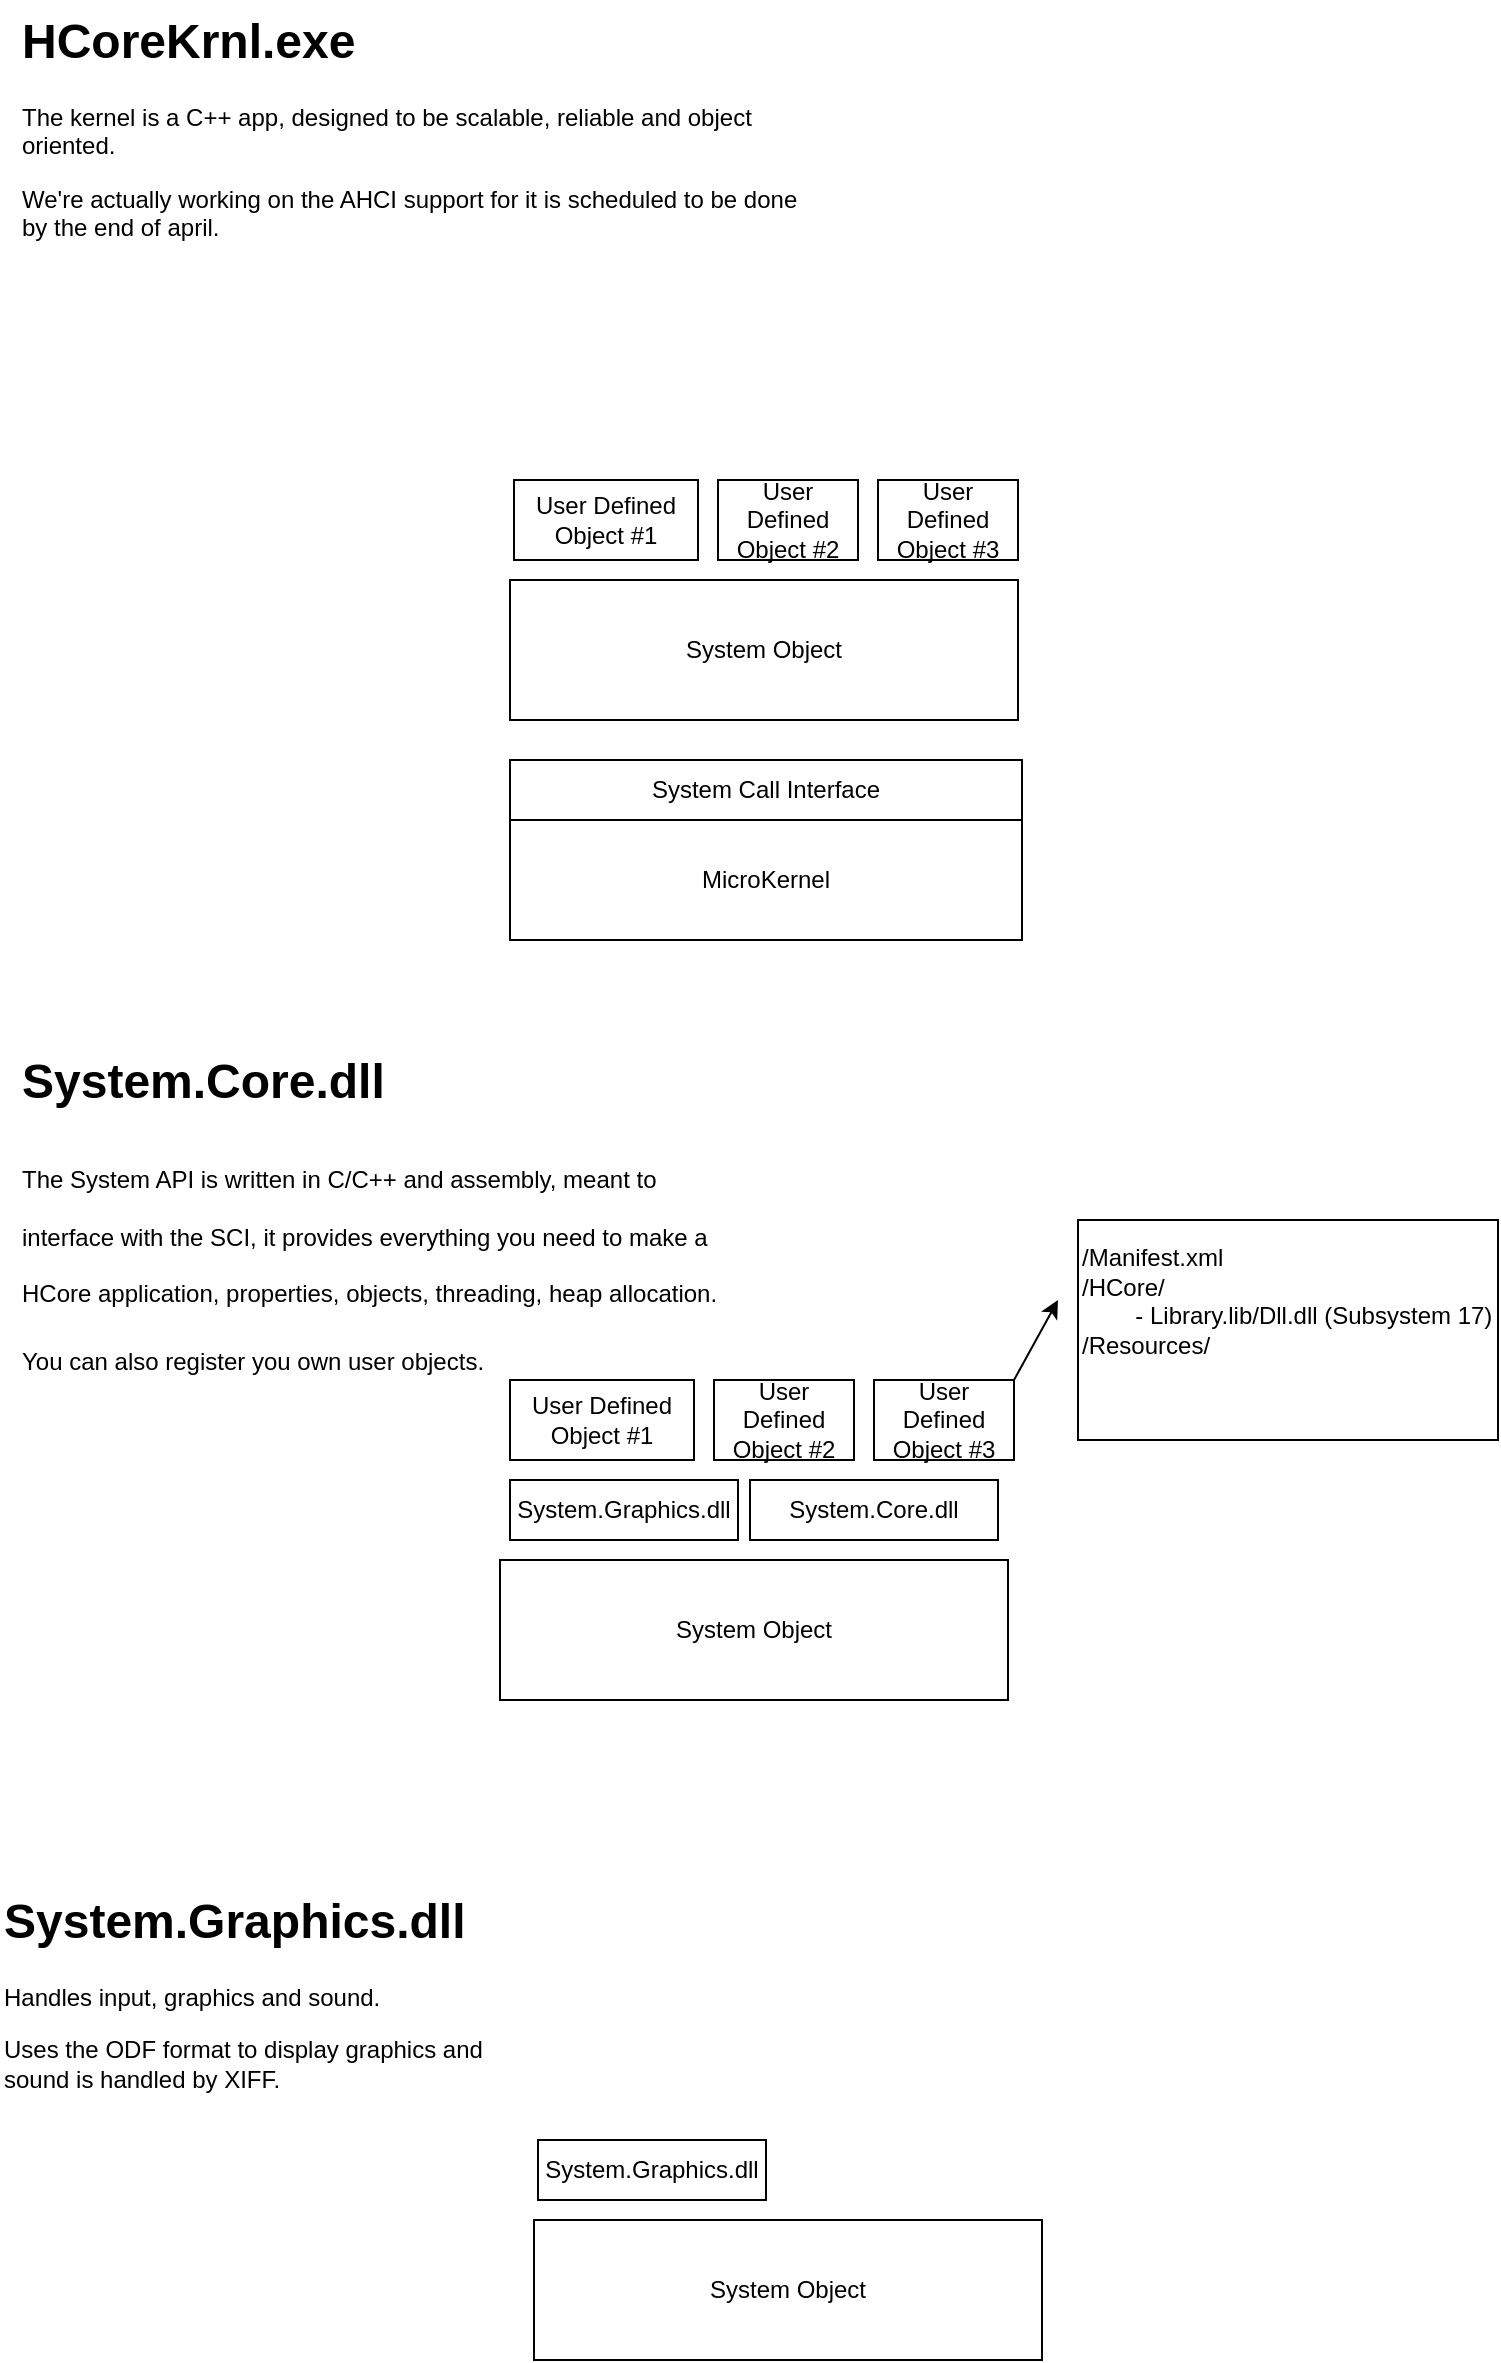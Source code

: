 <mxfile version="24.0.7" type="gitlab">
  <diagram name="Page-1" id="mxOE_IV8GVOi3fDmlM2_">
    <mxGraphModel dx="1002" dy="569" grid="1" gridSize="10" guides="1" tooltips="1" connect="1" arrows="1" fold="1" page="1" pageScale="1" pageWidth="827" pageHeight="1169" math="0" shadow="0">
      <root>
        <mxCell id="0" />
        <mxCell id="1" parent="0" />
        <mxCell id="dpAw-ApGermXuwIBdtFA-1" value="&lt;h1 style=&quot;margin-top: 0px;&quot;&gt;HCoreKrnl.exe&lt;/h1&gt;&lt;p&gt;The kernel is a C++ app, designed to be scalable, reliable and object oriented.&lt;/p&gt;&lt;p&gt;We&#39;re actually working on the AHCI support for it is scheduled to be done by the end of april.&lt;/p&gt;" style="text;html=1;whiteSpace=wrap;overflow=hidden;rounded=0;" parent="1" vertex="1">
          <mxGeometry x="40" y="40" width="400" height="120" as="geometry" />
        </mxCell>
        <mxCell id="dpAw-ApGermXuwIBdtFA-2" value="MicroKernel" style="rounded=0;whiteSpace=wrap;html=1;" parent="1" vertex="1">
          <mxGeometry x="286" y="450" width="256" height="60" as="geometry" />
        </mxCell>
        <mxCell id="dpAw-ApGermXuwIBdtFA-3" value="System Call Interface" style="rounded=0;whiteSpace=wrap;html=1;" parent="1" vertex="1">
          <mxGeometry x="286" y="420" width="256" height="30" as="geometry" />
        </mxCell>
        <mxCell id="dpAw-ApGermXuwIBdtFA-4" value="System Object" style="rounded=0;whiteSpace=wrap;html=1;" parent="1" vertex="1">
          <mxGeometry x="286" y="330" width="254" height="70" as="geometry" />
        </mxCell>
        <mxCell id="dpAw-ApGermXuwIBdtFA-5" value="User Defined Object #1" style="rounded=0;whiteSpace=wrap;html=1;" parent="1" vertex="1">
          <mxGeometry x="288" y="280" width="92" height="40" as="geometry" />
        </mxCell>
        <mxCell id="dpAw-ApGermXuwIBdtFA-6" value="User Defined Object #2" style="rounded=0;whiteSpace=wrap;html=1;" parent="1" vertex="1">
          <mxGeometry x="390" y="280" width="70" height="40" as="geometry" />
        </mxCell>
        <mxCell id="dpAw-ApGermXuwIBdtFA-7" value="User Defined Object #3" style="rounded=0;whiteSpace=wrap;html=1;" parent="1" vertex="1">
          <mxGeometry x="470" y="280" width="70" height="40" as="geometry" />
        </mxCell>
        <mxCell id="NTNQYUPq4CuizRvDkpOI-1" value="&lt;h1 style=&quot;margin-top: 0px;&quot;&gt;&lt;span style=&quot;background-color: initial;&quot;&gt;System.Core.dll&lt;/span&gt;&lt;/h1&gt;&lt;h1 style=&quot;margin-top: 0px;&quot;&gt;&lt;span style=&quot;background-color: initial; font-size: 12px; font-weight: normal;&quot;&gt;The System API is written in C/C++ and assembly, meant to interface with the SCI, it provides everything you need to make a HCore application, properties, objects, threading, heap allocation.&lt;/span&gt;&lt;br&gt;&lt;/h1&gt;&lt;div&gt;&lt;span style=&quot;background-color: initial; font-size: 12px; font-weight: normal;&quot;&gt;You can also register you own user objects.&lt;/span&gt;&lt;/div&gt;" style="text;html=1;whiteSpace=wrap;overflow=hidden;rounded=0;" parent="1" vertex="1">
          <mxGeometry x="40" y="560" width="360" height="190" as="geometry" />
        </mxCell>
        <mxCell id="NTNQYUPq4CuizRvDkpOI-2" value="System Object" style="rounded=0;whiteSpace=wrap;html=1;" parent="1" vertex="1">
          <mxGeometry x="281" y="820" width="254" height="70" as="geometry" />
        </mxCell>
        <mxCell id="NTNQYUPq4CuizRvDkpOI-3" value="User Defined Object #1" style="rounded=0;whiteSpace=wrap;html=1;" parent="1" vertex="1">
          <mxGeometry x="286" y="730" width="92" height="40" as="geometry" />
        </mxCell>
        <mxCell id="NTNQYUPq4CuizRvDkpOI-4" value="User Defined Object #2" style="rounded=0;whiteSpace=wrap;html=1;" parent="1" vertex="1">
          <mxGeometry x="388" y="730" width="70" height="40" as="geometry" />
        </mxCell>
        <mxCell id="NTNQYUPq4CuizRvDkpOI-5" value="User Defined Object #3" style="rounded=0;whiteSpace=wrap;html=1;" parent="1" vertex="1">
          <mxGeometry x="468" y="730" width="70" height="40" as="geometry" />
        </mxCell>
        <mxCell id="NTNQYUPq4CuizRvDkpOI-6" value="" style="endArrow=classic;html=1;rounded=0;exitX=1;exitY=0;exitDx=0;exitDy=0;" parent="1" source="NTNQYUPq4CuizRvDkpOI-5" edge="1">
          <mxGeometry width="50" height="50" relative="1" as="geometry">
            <mxPoint x="390" y="770" as="sourcePoint" />
            <mxPoint x="560" y="690" as="targetPoint" />
          </mxGeometry>
        </mxCell>
        <mxCell id="NTNQYUPq4CuizRvDkpOI-7" value="/Manifest.xml&lt;div&gt;/HCore/&lt;/div&gt;&lt;div&gt;&lt;span style=&quot;white-space: pre;&quot;&gt;&#x9;&lt;/span&gt;- Library.lib/Dll.dll (Subsystem 17)&lt;/div&gt;&lt;div&gt;/Resources/&lt;/div&gt;&lt;div&gt;&lt;br&gt;&lt;/div&gt;&lt;div&gt;&lt;br&gt;&lt;/div&gt;" style="rounded=0;whiteSpace=wrap;html=1;align=left;" parent="1" vertex="1">
          <mxGeometry x="570" y="650" width="210" height="110" as="geometry" />
        </mxCell>
        <mxCell id="vm68-OaV5PJmx3jSNiIi-1" value="&lt;h1 style=&quot;margin-top: 0px;&quot;&gt;System.Graphics.dll&lt;/h1&gt;&lt;p&gt;Handles input, graphics and sound.&lt;/p&gt;&lt;p&gt;Uses the ODF format to display graphics and sound is handled by XIFF.&lt;/p&gt;" style="text;html=1;whiteSpace=wrap;overflow=hidden;rounded=0;" vertex="1" parent="1">
          <mxGeometry x="31" y="980" width="250" height="120" as="geometry" />
        </mxCell>
        <mxCell id="vm68-OaV5PJmx3jSNiIi-3" value="System.Graphics.dll" style="rounded=0;whiteSpace=wrap;html=1;" vertex="1" parent="1">
          <mxGeometry x="286" y="780" width="114" height="30" as="geometry" />
        </mxCell>
        <mxCell id="vm68-OaV5PJmx3jSNiIi-4" value="System Object" style="rounded=0;whiteSpace=wrap;html=1;" vertex="1" parent="1">
          <mxGeometry x="298" y="1150" width="254" height="70" as="geometry" />
        </mxCell>
        <mxCell id="vm68-OaV5PJmx3jSNiIi-5" value="System.Graphics.dll" style="rounded=0;whiteSpace=wrap;html=1;" vertex="1" parent="1">
          <mxGeometry x="300" y="1110" width="114" height="30" as="geometry" />
        </mxCell>
        <mxCell id="vm68-OaV5PJmx3jSNiIi-6" value="System.Core.dll" style="rounded=0;whiteSpace=wrap;html=1;" vertex="1" parent="1">
          <mxGeometry x="406" y="780" width="124" height="30" as="geometry" />
        </mxCell>
      </root>
    </mxGraphModel>
  </diagram>
</mxfile>
